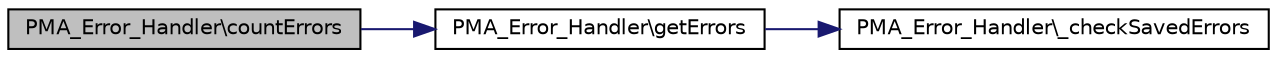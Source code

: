 digraph G
{
  edge [fontname="Helvetica",fontsize="10",labelfontname="Helvetica",labelfontsize="10"];
  node [fontname="Helvetica",fontsize="10",shape=record];
  rankdir="LR";
  Node1 [label="PMA_Error_Handler\\countErrors",height=0.2,width=0.4,color="black", fillcolor="grey75", style="filled" fontcolor="black"];
  Node1 -> Node2 [color="midnightblue",fontsize="10",style="solid",fontname="Helvetica"];
  Node2 [label="PMA_Error_Handler\\getErrors",height=0.2,width=0.4,color="black", fillcolor="white", style="filled",URL="$classPMA__Error__Handler.html#a52ec850412dacbe10593f1c57d9dfcc3",tooltip="returns array with all errors"];
  Node2 -> Node3 [color="midnightblue",fontsize="10",style="solid",fontname="Helvetica"];
  Node3 [label="PMA_Error_Handler\\_checkSavedErrors",height=0.2,width=0.4,color="black", fillcolor="white", style="filled",URL="$classPMA__Error__Handler.html#a28538a21240e077341c14391657e93b6",tooltip="look in session for saved errors"];
}
